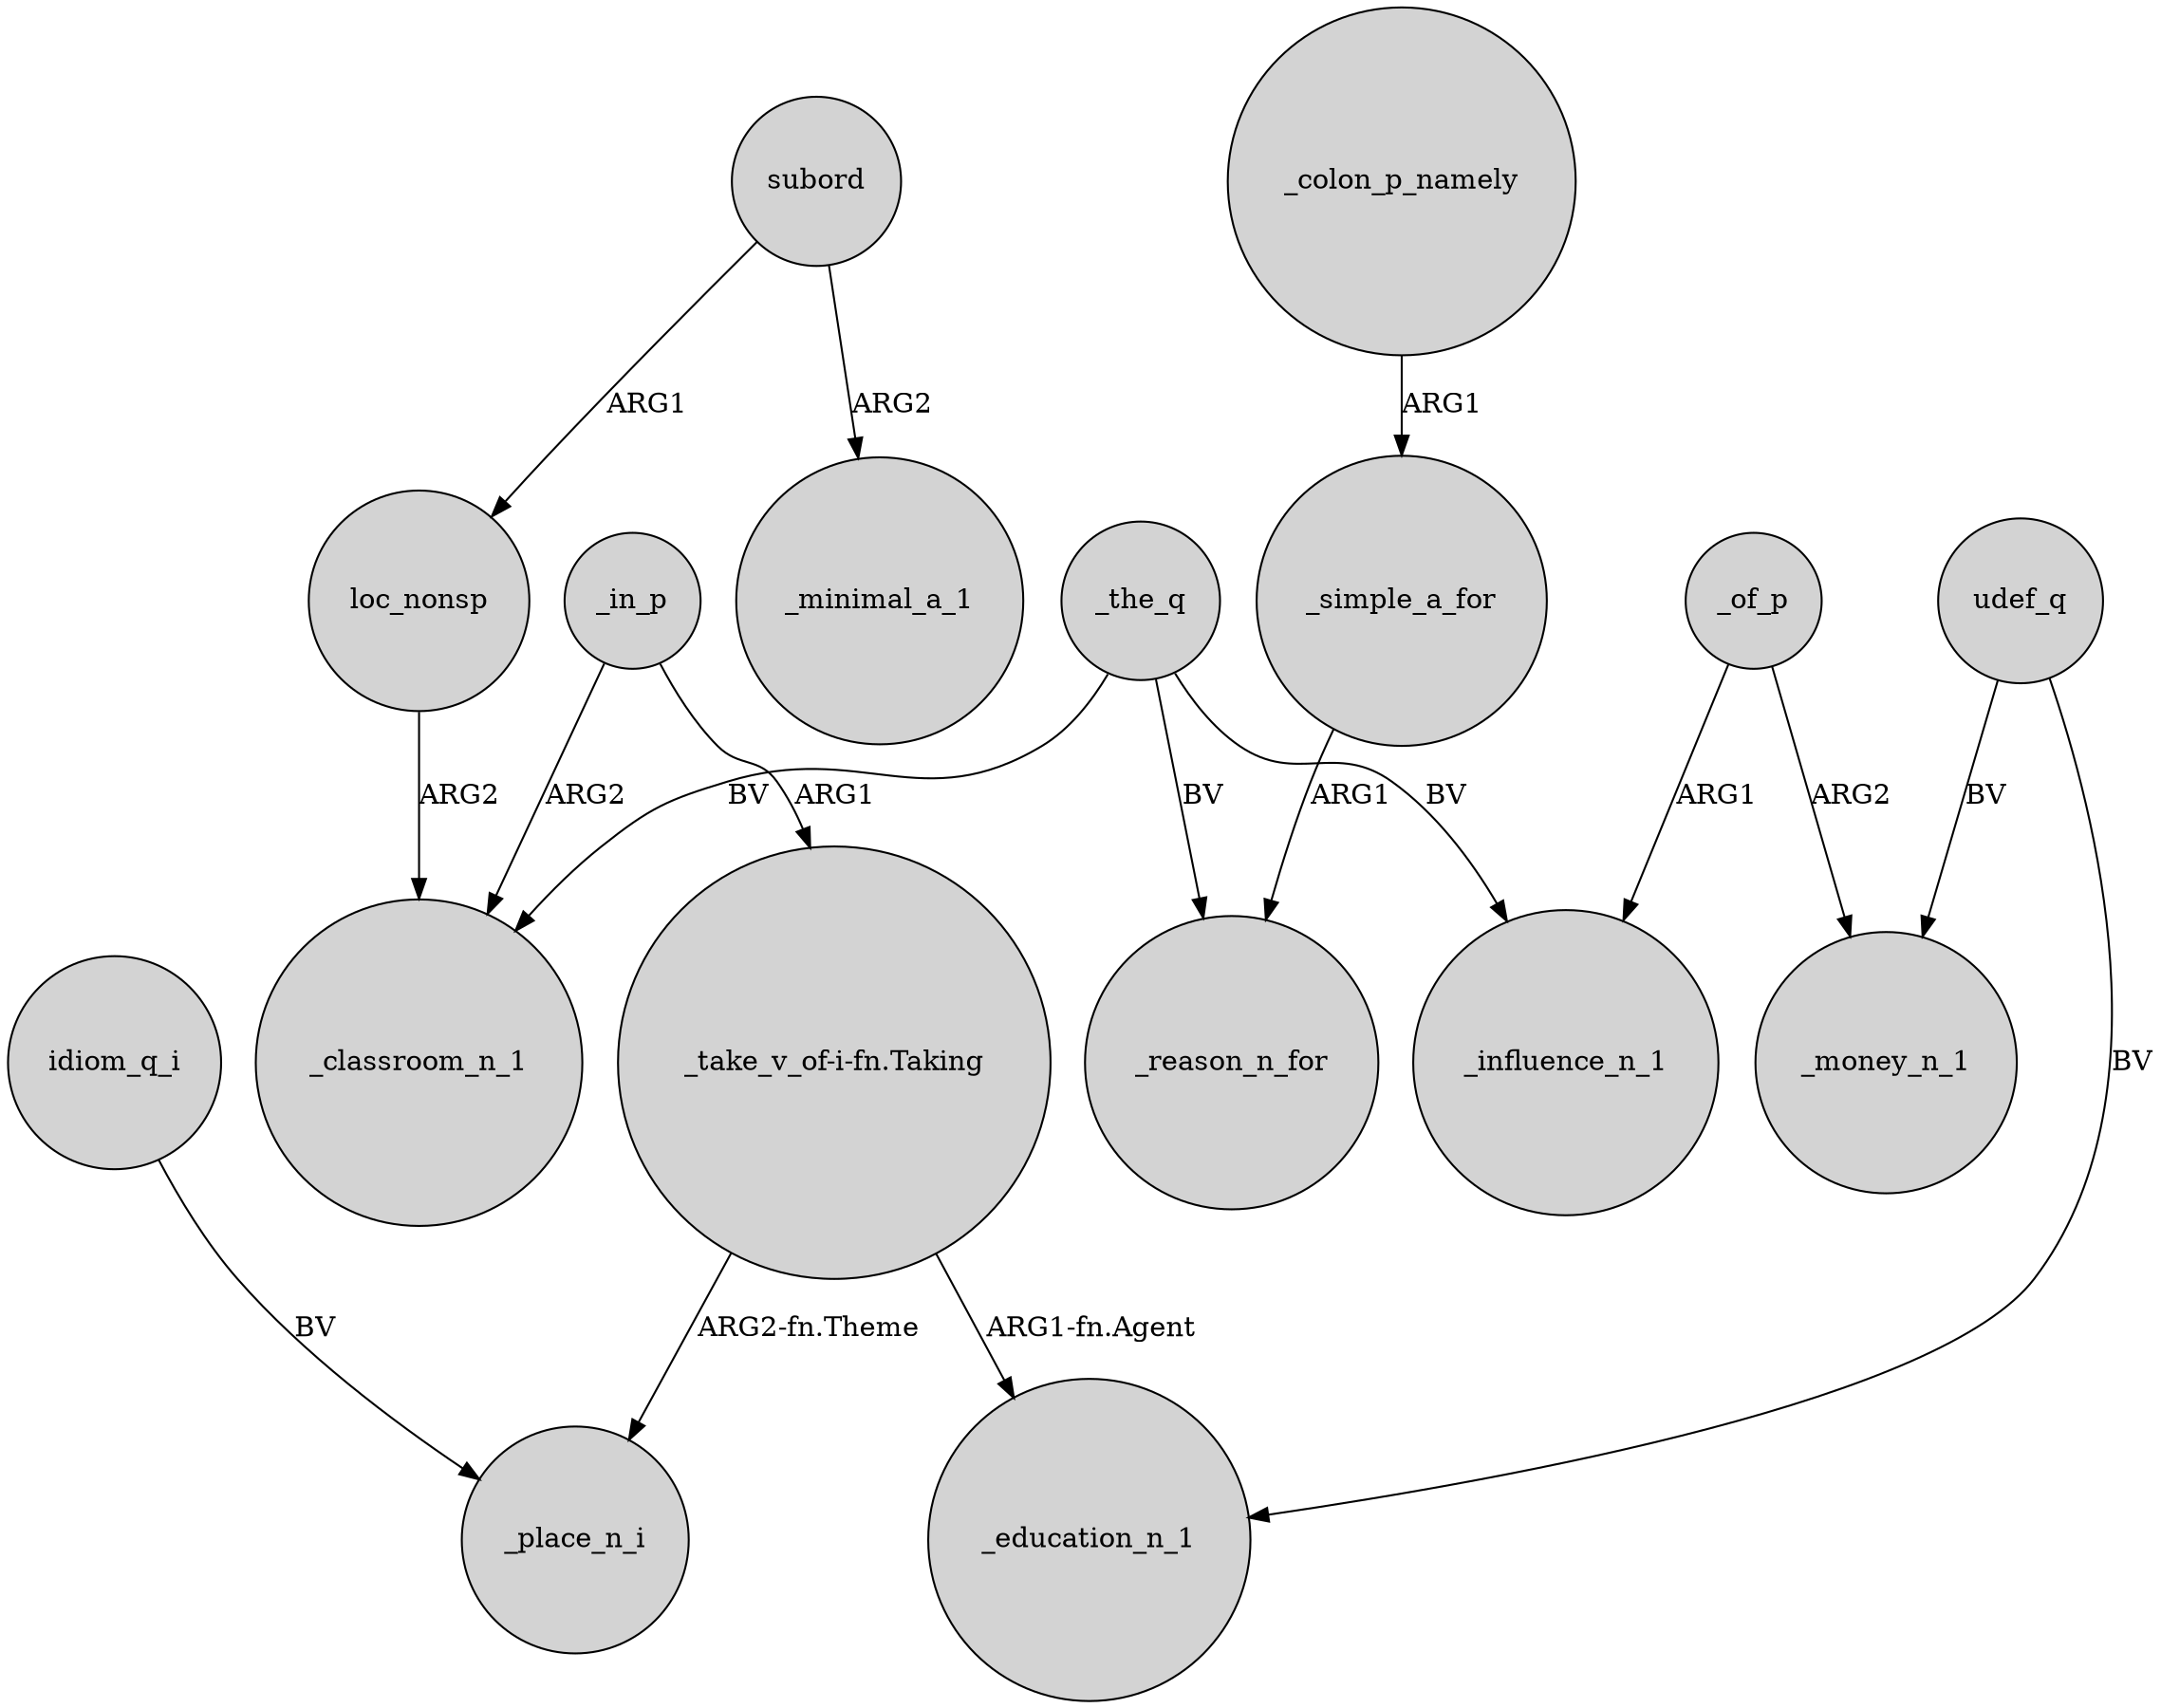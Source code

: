 digraph {
	node [shape=circle style=filled]
	subord -> _minimal_a_1 [label=ARG2]
	"_take_v_of-i-fn.Taking" -> _education_n_1 [label="ARG1-fn.Agent"]
	_the_q -> _classroom_n_1 [label=BV]
	udef_q -> _money_n_1 [label=BV]
	idiom_q_i -> _place_n_i [label=BV]
	_the_q -> _influence_n_1 [label=BV]
	_simple_a_for -> _reason_n_for [label=ARG1]
	subord -> loc_nonsp [label=ARG1]
	loc_nonsp -> _classroom_n_1 [label=ARG2]
	_in_p -> _classroom_n_1 [label=ARG2]
	_of_p -> _influence_n_1 [label=ARG1]
	_colon_p_namely -> _simple_a_for [label=ARG1]
	udef_q -> _education_n_1 [label=BV]
	_in_p -> "_take_v_of-i-fn.Taking" [label=ARG1]
	"_take_v_of-i-fn.Taking" -> _place_n_i [label="ARG2-fn.Theme"]
	_of_p -> _money_n_1 [label=ARG2]
	_the_q -> _reason_n_for [label=BV]
}
